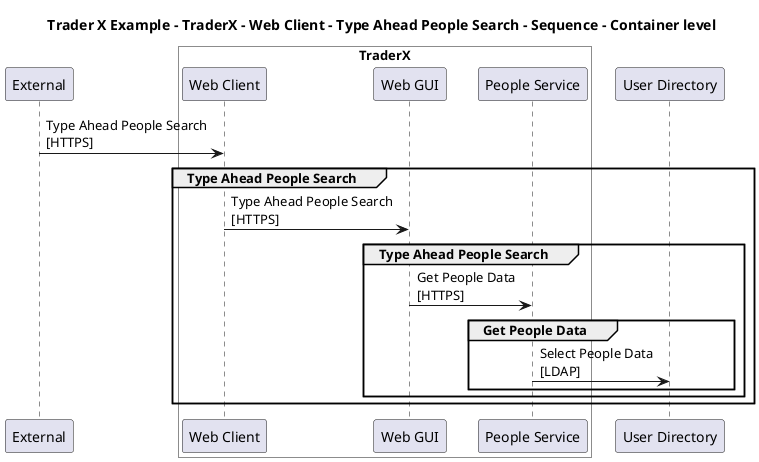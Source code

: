 @startuml

title Trader X Example - TraderX - Web Client - Type Ahead People Search - Sequence - Container level

participant "External" as C4InterFlow.SoftwareSystems.ExternalSystem

box "TraderX" #White
    participant "Web Client" as TraderXExample.SoftwareSystems.TraderX.Containers.WebClient
    participant "Web GUI" as TraderXExample.SoftwareSystems.TraderX.Containers.WebGUI
    participant "People Service" as TraderXExample.SoftwareSystems.TraderX.Containers.PeopleService
end box

participant "User Directory" as TraderXExample.SoftwareSystems.UserDirectory

C4InterFlow.SoftwareSystems.ExternalSystem -> TraderXExample.SoftwareSystems.TraderX.Containers.WebClient : Type Ahead People Search\n[HTTPS]
group Type Ahead People Search
TraderXExample.SoftwareSystems.TraderX.Containers.WebClient -> TraderXExample.SoftwareSystems.TraderX.Containers.WebGUI : Type Ahead People Search\n[HTTPS]
group Type Ahead People Search
TraderXExample.SoftwareSystems.TraderX.Containers.WebGUI -> TraderXExample.SoftwareSystems.TraderX.Containers.PeopleService : Get People Data\n[HTTPS]
group Get People Data
TraderXExample.SoftwareSystems.TraderX.Containers.PeopleService -> TraderXExample.SoftwareSystems.UserDirectory : Select People Data\n[LDAP]
end
end
end


@enduml
